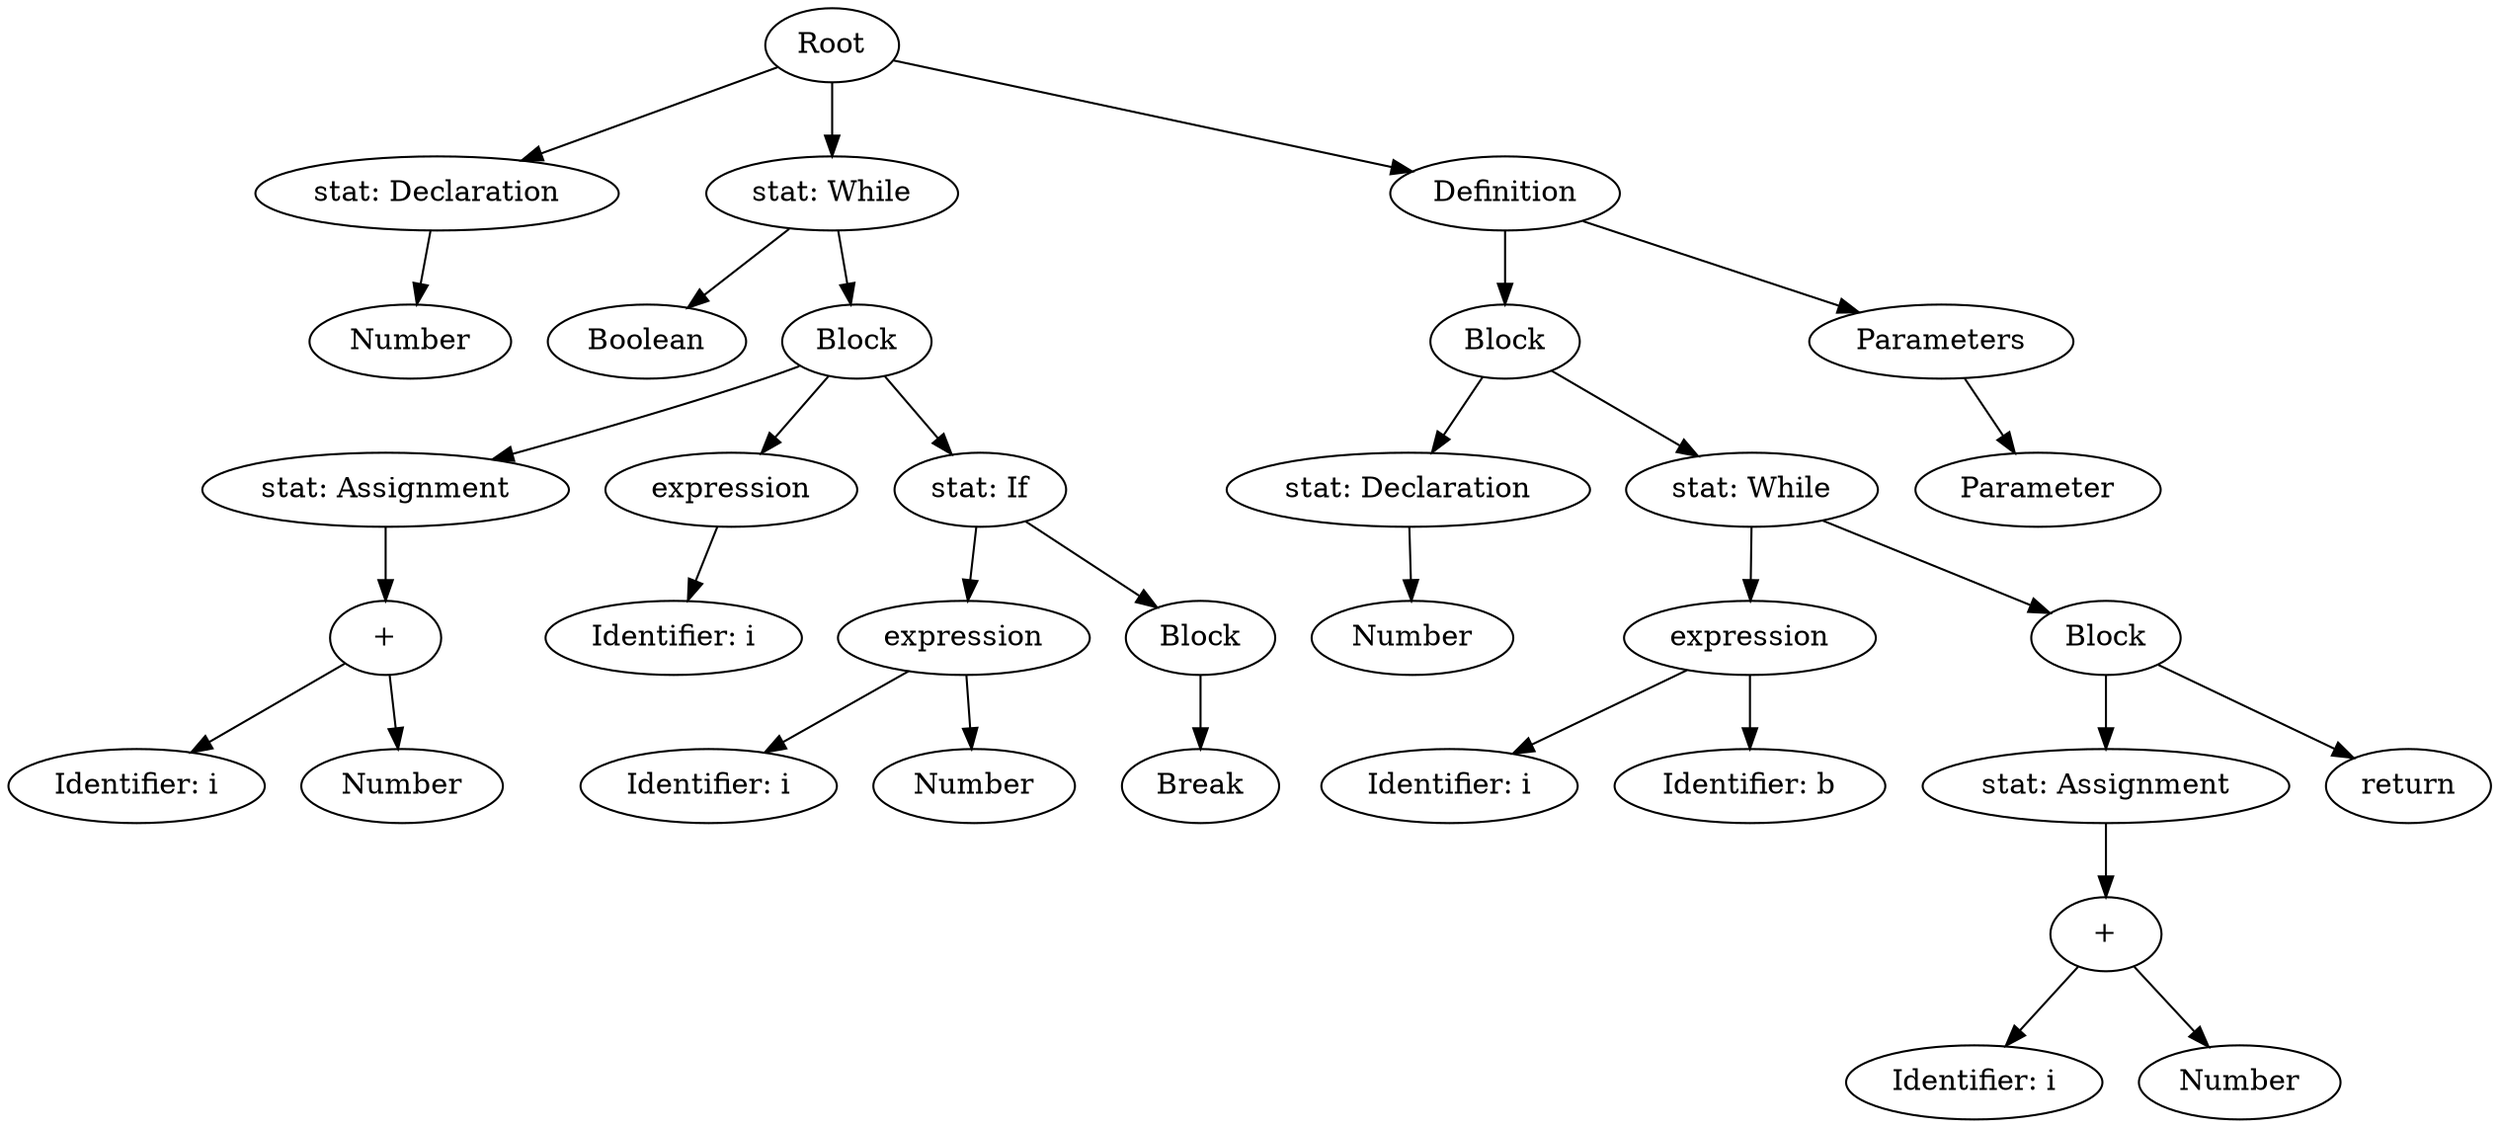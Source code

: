digraph AST {
  node0 [label="Root"]
  node1 [label="stat: Declaration"]
  node2 [label="Number"]
  node1 -> node2;
  node0 -> node1;
  node3 [label="stat: While"]
  node4 [label="Boolean"]
  node3 -> node4;
  node5 [label="Block"]
  node6 [label="stat: Assignment"]
  node7 [label="+"]
  node8 [label="Identifier: i"]
  node7 -> node8;
  node9 [label="Number"]
  node7 -> node9;
  node6 -> node7;
  node5 -> node6;
  node10 [label="expression"]
  node11 [label="Identifier: i"]
  node10 -> node11;
  node5 -> node10;
  node12 [label="stat: If"]
  node13 [label="expression"]
  node14 [label="Identifier: i"]
  node13 -> node14;
  node15 [label="Number"]
  node13 -> node15;
  node12 -> node13;
  node16 [label="Block"]
  node17 [label="Break"]
  node16 -> node17;
  node12 -> node16;
  node5 -> node12;
  node3 -> node5;
  node0 -> node3;
  node18 [label="Definition"]
  node19 [label="Block"]
  node20 [label="stat: Declaration"]
  node21 [label="Number"]
  node20 -> node21;
  node19 -> node20;
  node22 [label="stat: While"]
  node23 [label="expression"]
  node24 [label="Identifier: i"]
  node23 -> node24;
  node25 [label="Identifier: b"]
  node23 -> node25;
  node22 -> node23;
  node26 [label="Block"]
  node27 [label="stat: Assignment"]
  node28 [label="+"]
  node29 [label="Identifier: i"]
  node28 -> node29;
  node30 [label="Number"]
  node28 -> node30;
  node27 -> node28;
  node26 -> node27;
  node31 [label="return"]
  node26 -> node31;
  node22 -> node26;
  node19 -> node22;
  node18 -> node19;
  node32 [label="Parameters"]
  node33 [label="Parameter"]
  node32 -> node33;
  node18 -> node32;
  node0 -> node18;
}
